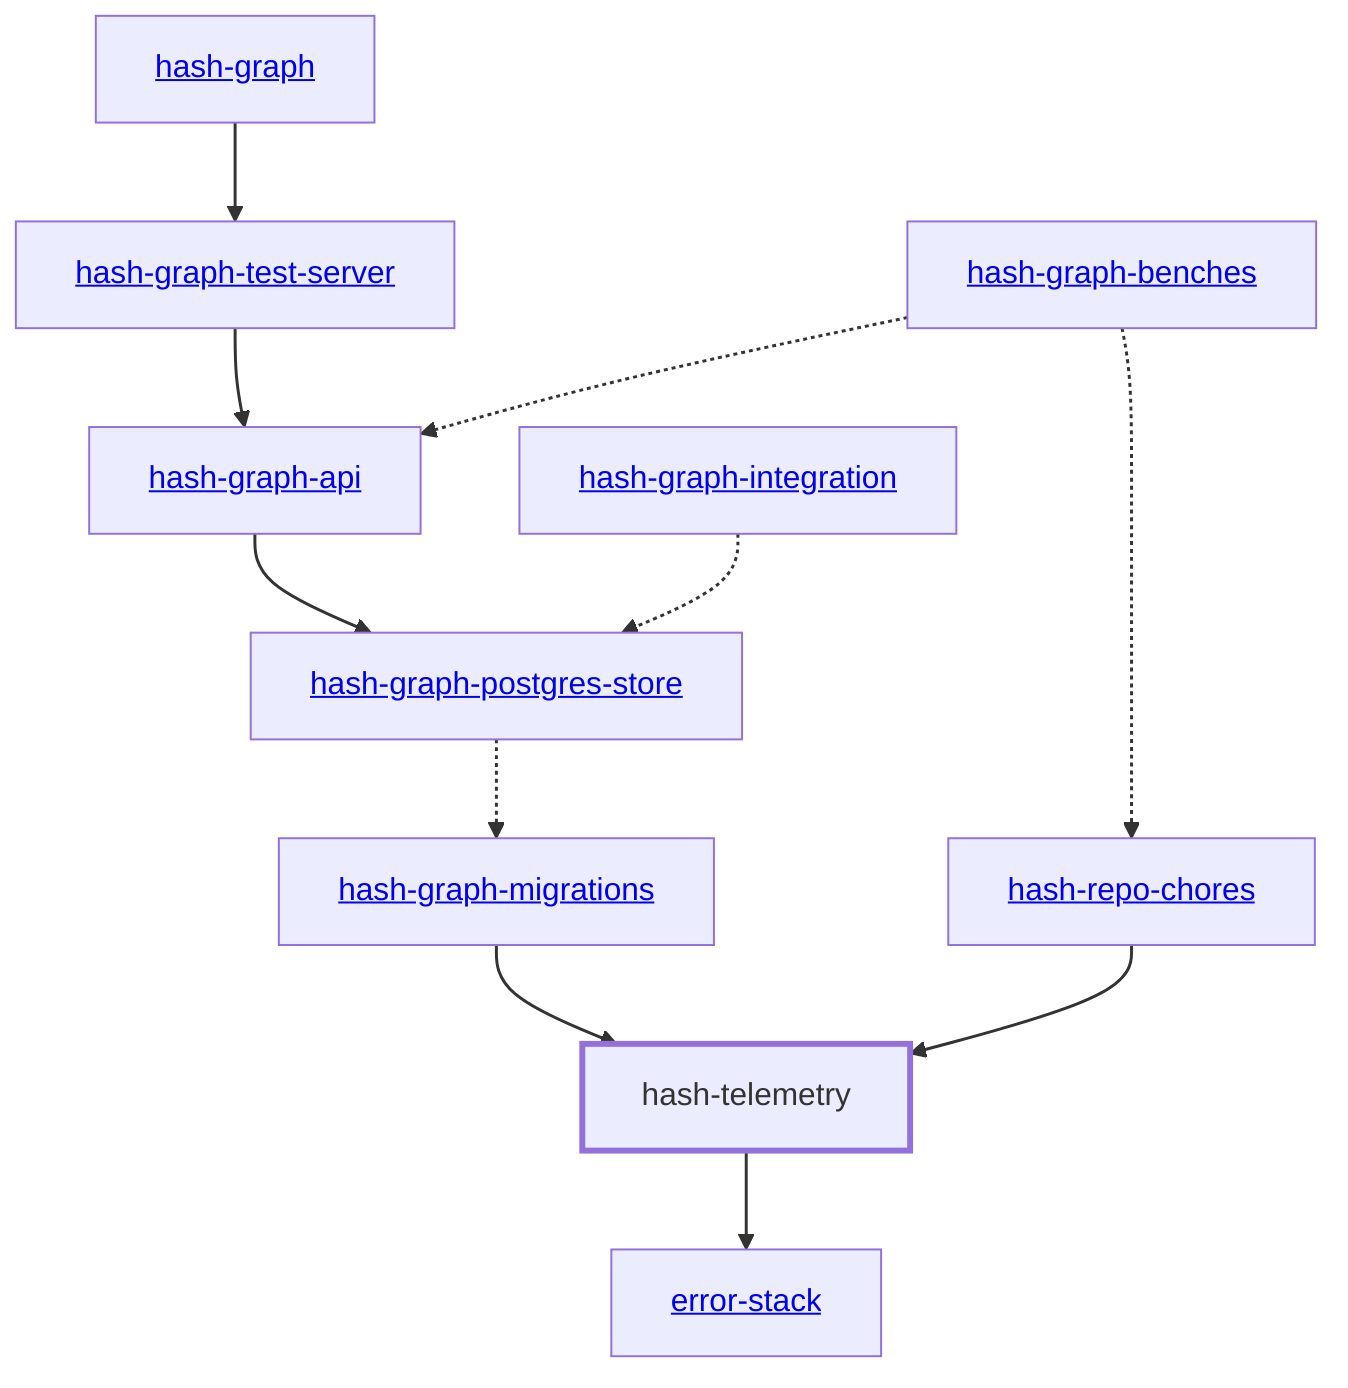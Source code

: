 graph TD
    linkStyle default stroke-width:1.5px
    classDef default stroke-width:1px
    classDef root stroke-width:3px
    classDef dev stroke-width:1px
    classDef build stroke-width:1px
    %% Legend
    %% --> : Normal dependency
    %% -.-> : Dev dependency
    %% ---> : Build dependency
    0[<a href="../hash_graph/index.html">hash-graph</a>]
    1[<a href="../hash_graph_api/index.html">hash-graph-api</a>]
    2[<a href="../hash_graph_migrations/index.html">hash-graph-migrations</a>]
    3[<a href="../hash_graph_postgres_store/index.html">hash-graph-postgres-store</a>]
    4[<a href="../hash_graph_test_server/index.html">hash-graph-test-server</a>]
    5[<a href="../hash_repo_chores/index.html">hash-repo-chores</a>]
    6[hash-telemetry]
    class 6 root
    7[<a href="../error_stack/index.html">error-stack</a>]
    8[<a href="../hash_graph_benches/index.html">hash-graph-benches</a>]
    9[<a href="../hash_graph_integration/index.html">hash-graph-integration</a>]
    0 --> 4
    1 --> 3
    2 --> 6
    3 -.-> 2
    4 --> 1
    5 --> 6
    6 --> 7
    8 -.-> 1
    8 -.-> 5
    9 -.-> 3